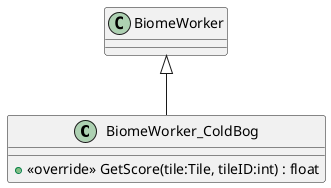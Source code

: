 @startuml
class BiomeWorker_ColdBog {
    + <<override>> GetScore(tile:Tile, tileID:int) : float
}
BiomeWorker <|-- BiomeWorker_ColdBog
@enduml
